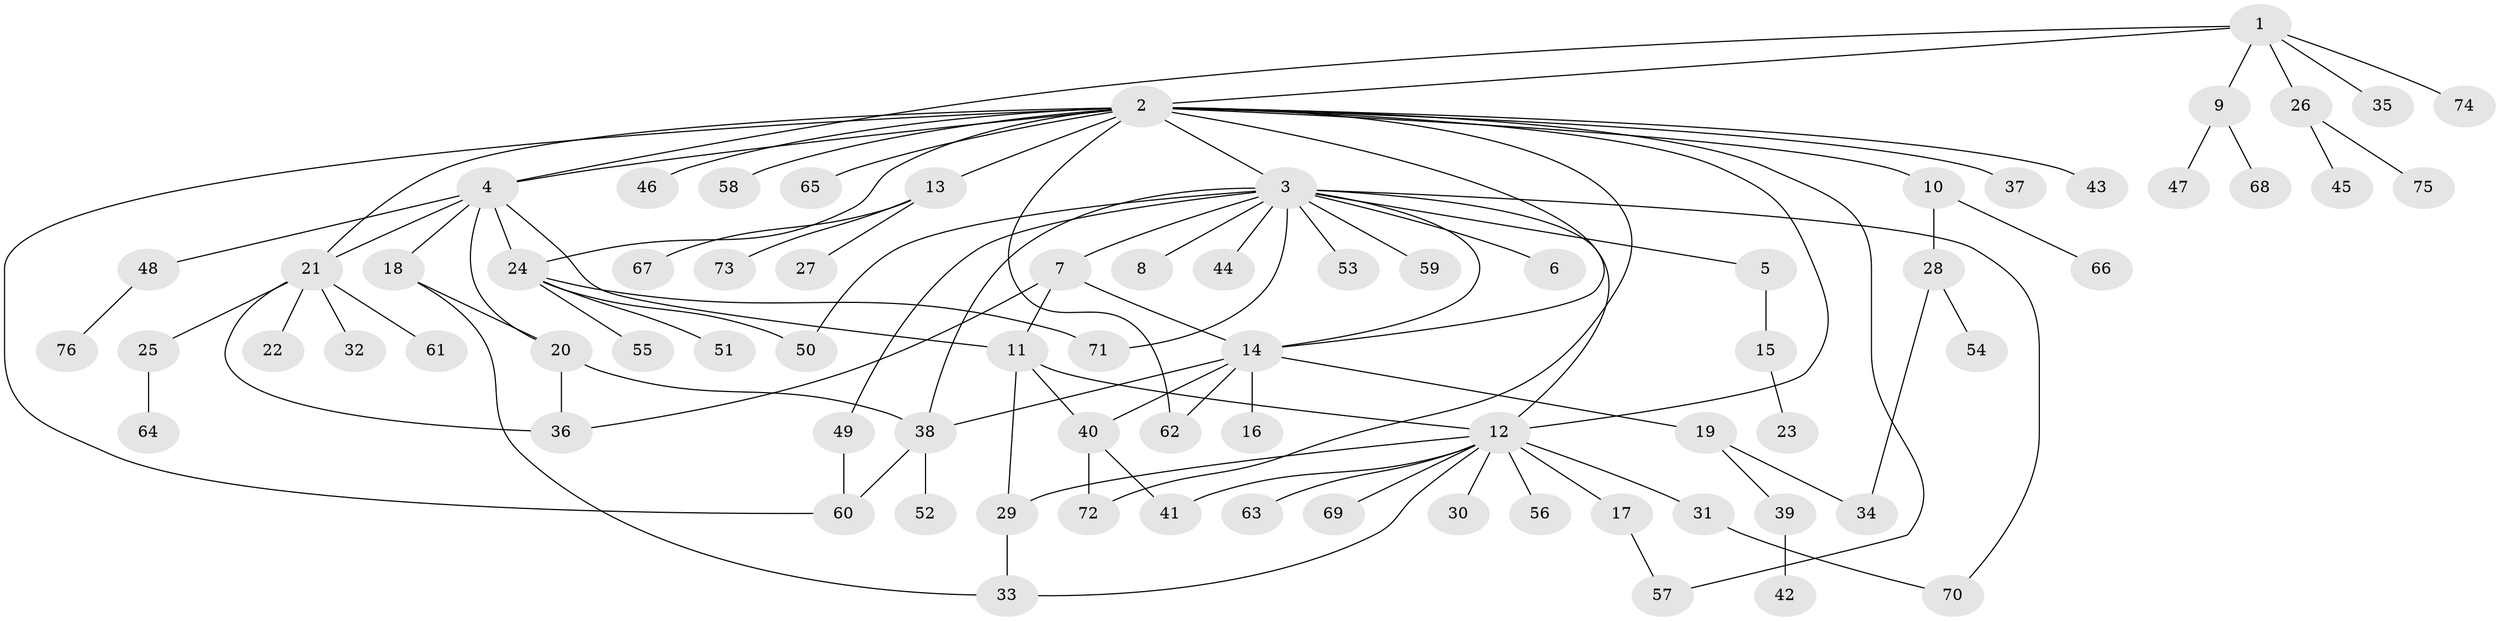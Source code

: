 // original degree distribution, {7: 0.009259259259259259, 20: 0.009259259259259259, 16: 0.009259259259259259, 8: 0.018518518518518517, 3: 0.09259259259259259, 2: 0.2037037037037037, 5: 0.05555555555555555, 1: 0.5092592592592593, 4: 0.06481481481481481, 14: 0.009259259259259259, 6: 0.018518518518518517}
// Generated by graph-tools (version 1.1) at 2025/50/03/04/25 22:50:31]
// undirected, 76 vertices, 102 edges
graph export_dot {
  node [color=gray90,style=filled];
  1;
  2;
  3;
  4;
  5;
  6;
  7;
  8;
  9;
  10;
  11;
  12;
  13;
  14;
  15;
  16;
  17;
  18;
  19;
  20;
  21;
  22;
  23;
  24;
  25;
  26;
  27;
  28;
  29;
  30;
  31;
  32;
  33;
  34;
  35;
  36;
  37;
  38;
  39;
  40;
  41;
  42;
  43;
  44;
  45;
  46;
  47;
  48;
  49;
  50;
  51;
  52;
  53;
  54;
  55;
  56;
  57;
  58;
  59;
  60;
  61;
  62;
  63;
  64;
  65;
  66;
  67;
  68;
  69;
  70;
  71;
  72;
  73;
  74;
  75;
  76;
  1 -- 2 [weight=1.0];
  1 -- 4 [weight=1.0];
  1 -- 9 [weight=1.0];
  1 -- 26 [weight=1.0];
  1 -- 35 [weight=1.0];
  1 -- 74 [weight=1.0];
  2 -- 3 [weight=1.0];
  2 -- 4 [weight=1.0];
  2 -- 10 [weight=1.0];
  2 -- 12 [weight=1.0];
  2 -- 13 [weight=1.0];
  2 -- 14 [weight=1.0];
  2 -- 21 [weight=1.0];
  2 -- 24 [weight=1.0];
  2 -- 37 [weight=1.0];
  2 -- 43 [weight=1.0];
  2 -- 46 [weight=1.0];
  2 -- 57 [weight=1.0];
  2 -- 58 [weight=1.0];
  2 -- 60 [weight=1.0];
  2 -- 62 [weight=1.0];
  2 -- 65 [weight=1.0];
  2 -- 72 [weight=1.0];
  3 -- 5 [weight=1.0];
  3 -- 6 [weight=1.0];
  3 -- 7 [weight=1.0];
  3 -- 8 [weight=1.0];
  3 -- 12 [weight=1.0];
  3 -- 14 [weight=1.0];
  3 -- 38 [weight=1.0];
  3 -- 44 [weight=1.0];
  3 -- 49 [weight=1.0];
  3 -- 50 [weight=1.0];
  3 -- 53 [weight=1.0];
  3 -- 59 [weight=1.0];
  3 -- 70 [weight=1.0];
  3 -- 71 [weight=1.0];
  4 -- 11 [weight=1.0];
  4 -- 18 [weight=1.0];
  4 -- 20 [weight=1.0];
  4 -- 21 [weight=1.0];
  4 -- 24 [weight=1.0];
  4 -- 48 [weight=1.0];
  5 -- 15 [weight=1.0];
  7 -- 11 [weight=1.0];
  7 -- 14 [weight=1.0];
  7 -- 36 [weight=1.0];
  9 -- 47 [weight=1.0];
  9 -- 68 [weight=1.0];
  10 -- 28 [weight=1.0];
  10 -- 66 [weight=1.0];
  11 -- 12 [weight=2.0];
  11 -- 29 [weight=1.0];
  11 -- 40 [weight=1.0];
  12 -- 17 [weight=1.0];
  12 -- 29 [weight=1.0];
  12 -- 30 [weight=1.0];
  12 -- 31 [weight=1.0];
  12 -- 33 [weight=1.0];
  12 -- 41 [weight=1.0];
  12 -- 56 [weight=1.0];
  12 -- 63 [weight=1.0];
  12 -- 69 [weight=1.0];
  13 -- 27 [weight=1.0];
  13 -- 67 [weight=1.0];
  13 -- 73 [weight=1.0];
  14 -- 16 [weight=3.0];
  14 -- 19 [weight=1.0];
  14 -- 38 [weight=1.0];
  14 -- 40 [weight=1.0];
  14 -- 62 [weight=1.0];
  15 -- 23 [weight=1.0];
  17 -- 57 [weight=1.0];
  18 -- 20 [weight=1.0];
  18 -- 33 [weight=1.0];
  19 -- 34 [weight=1.0];
  19 -- 39 [weight=1.0];
  20 -- 36 [weight=1.0];
  20 -- 38 [weight=1.0];
  21 -- 22 [weight=1.0];
  21 -- 25 [weight=1.0];
  21 -- 32 [weight=1.0];
  21 -- 36 [weight=1.0];
  21 -- 61 [weight=1.0];
  24 -- 50 [weight=1.0];
  24 -- 51 [weight=1.0];
  24 -- 55 [weight=1.0];
  24 -- 71 [weight=1.0];
  25 -- 64 [weight=1.0];
  26 -- 45 [weight=1.0];
  26 -- 75 [weight=1.0];
  28 -- 34 [weight=1.0];
  28 -- 54 [weight=1.0];
  29 -- 33 [weight=3.0];
  31 -- 70 [weight=1.0];
  38 -- 52 [weight=1.0];
  38 -- 60 [weight=1.0];
  39 -- 42 [weight=1.0];
  40 -- 41 [weight=1.0];
  40 -- 72 [weight=1.0];
  48 -- 76 [weight=1.0];
  49 -- 60 [weight=1.0];
}
